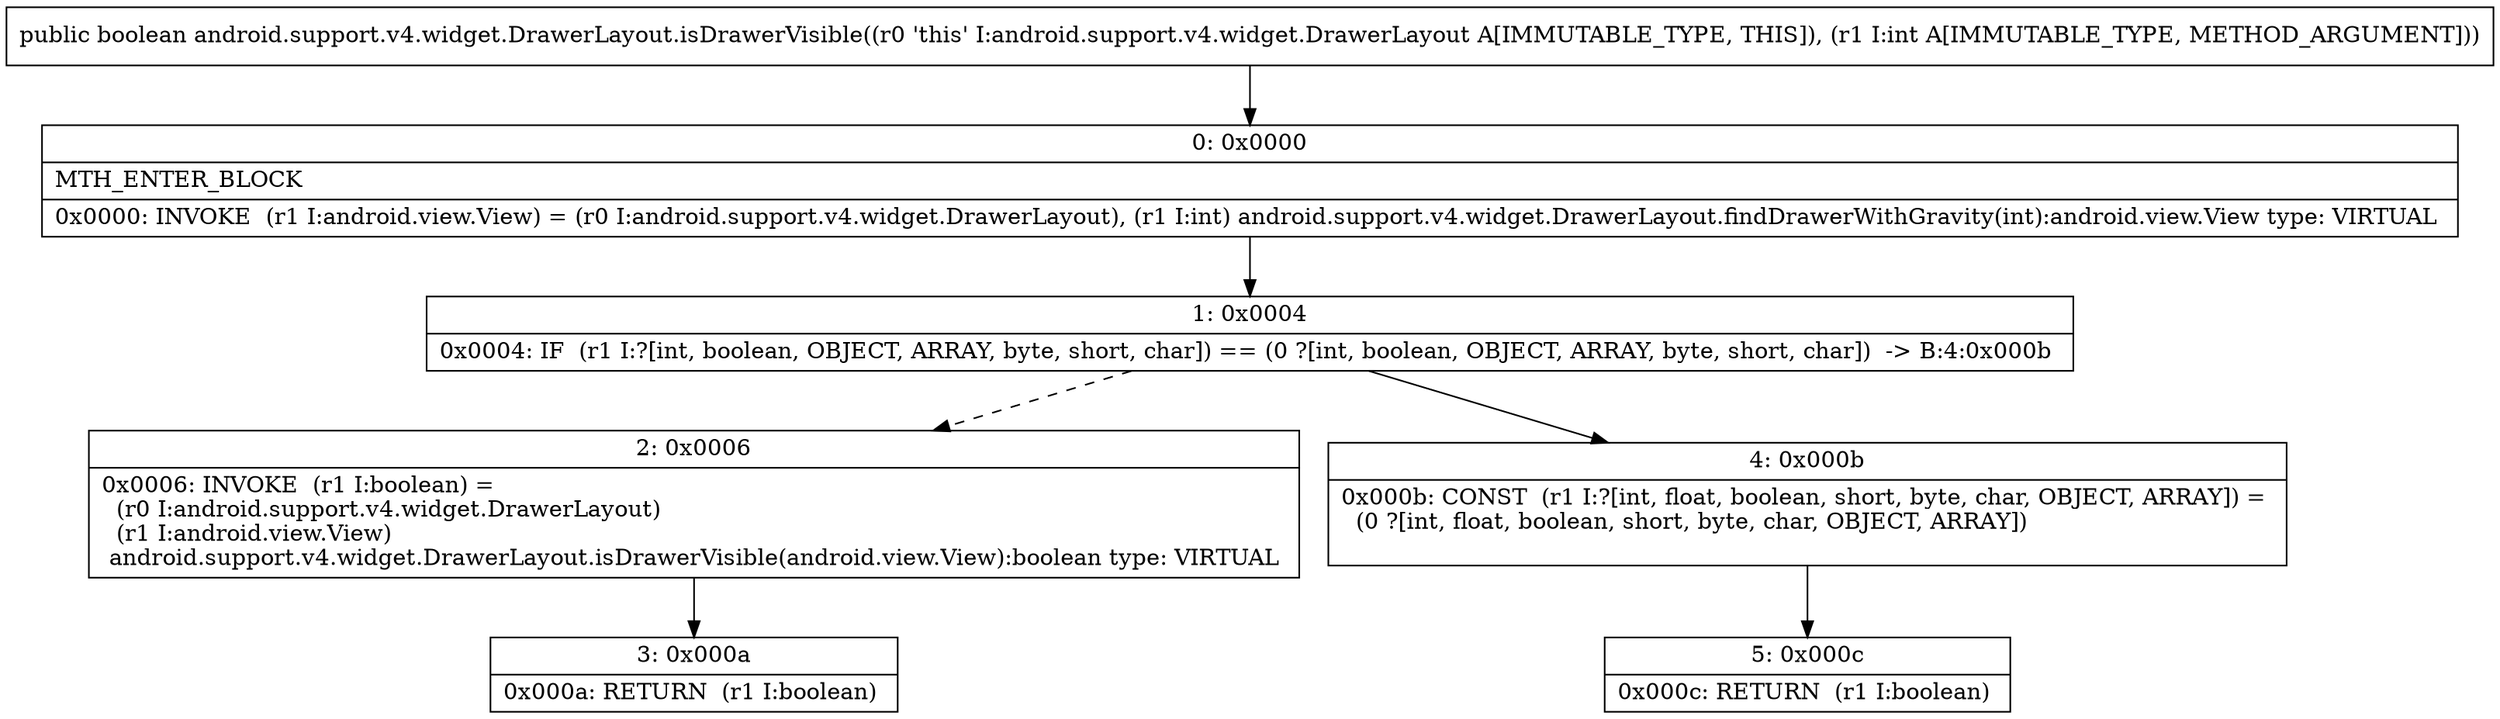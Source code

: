 digraph "CFG forandroid.support.v4.widget.DrawerLayout.isDrawerVisible(I)Z" {
Node_0 [shape=record,label="{0\:\ 0x0000|MTH_ENTER_BLOCK\l|0x0000: INVOKE  (r1 I:android.view.View) = (r0 I:android.support.v4.widget.DrawerLayout), (r1 I:int) android.support.v4.widget.DrawerLayout.findDrawerWithGravity(int):android.view.View type: VIRTUAL \l}"];
Node_1 [shape=record,label="{1\:\ 0x0004|0x0004: IF  (r1 I:?[int, boolean, OBJECT, ARRAY, byte, short, char]) == (0 ?[int, boolean, OBJECT, ARRAY, byte, short, char])  \-\> B:4:0x000b \l}"];
Node_2 [shape=record,label="{2\:\ 0x0006|0x0006: INVOKE  (r1 I:boolean) = \l  (r0 I:android.support.v4.widget.DrawerLayout)\l  (r1 I:android.view.View)\l android.support.v4.widget.DrawerLayout.isDrawerVisible(android.view.View):boolean type: VIRTUAL \l}"];
Node_3 [shape=record,label="{3\:\ 0x000a|0x000a: RETURN  (r1 I:boolean) \l}"];
Node_4 [shape=record,label="{4\:\ 0x000b|0x000b: CONST  (r1 I:?[int, float, boolean, short, byte, char, OBJECT, ARRAY]) = \l  (0 ?[int, float, boolean, short, byte, char, OBJECT, ARRAY])\l \l}"];
Node_5 [shape=record,label="{5\:\ 0x000c|0x000c: RETURN  (r1 I:boolean) \l}"];
MethodNode[shape=record,label="{public boolean android.support.v4.widget.DrawerLayout.isDrawerVisible((r0 'this' I:android.support.v4.widget.DrawerLayout A[IMMUTABLE_TYPE, THIS]), (r1 I:int A[IMMUTABLE_TYPE, METHOD_ARGUMENT])) }"];
MethodNode -> Node_0;
Node_0 -> Node_1;
Node_1 -> Node_2[style=dashed];
Node_1 -> Node_4;
Node_2 -> Node_3;
Node_4 -> Node_5;
}

